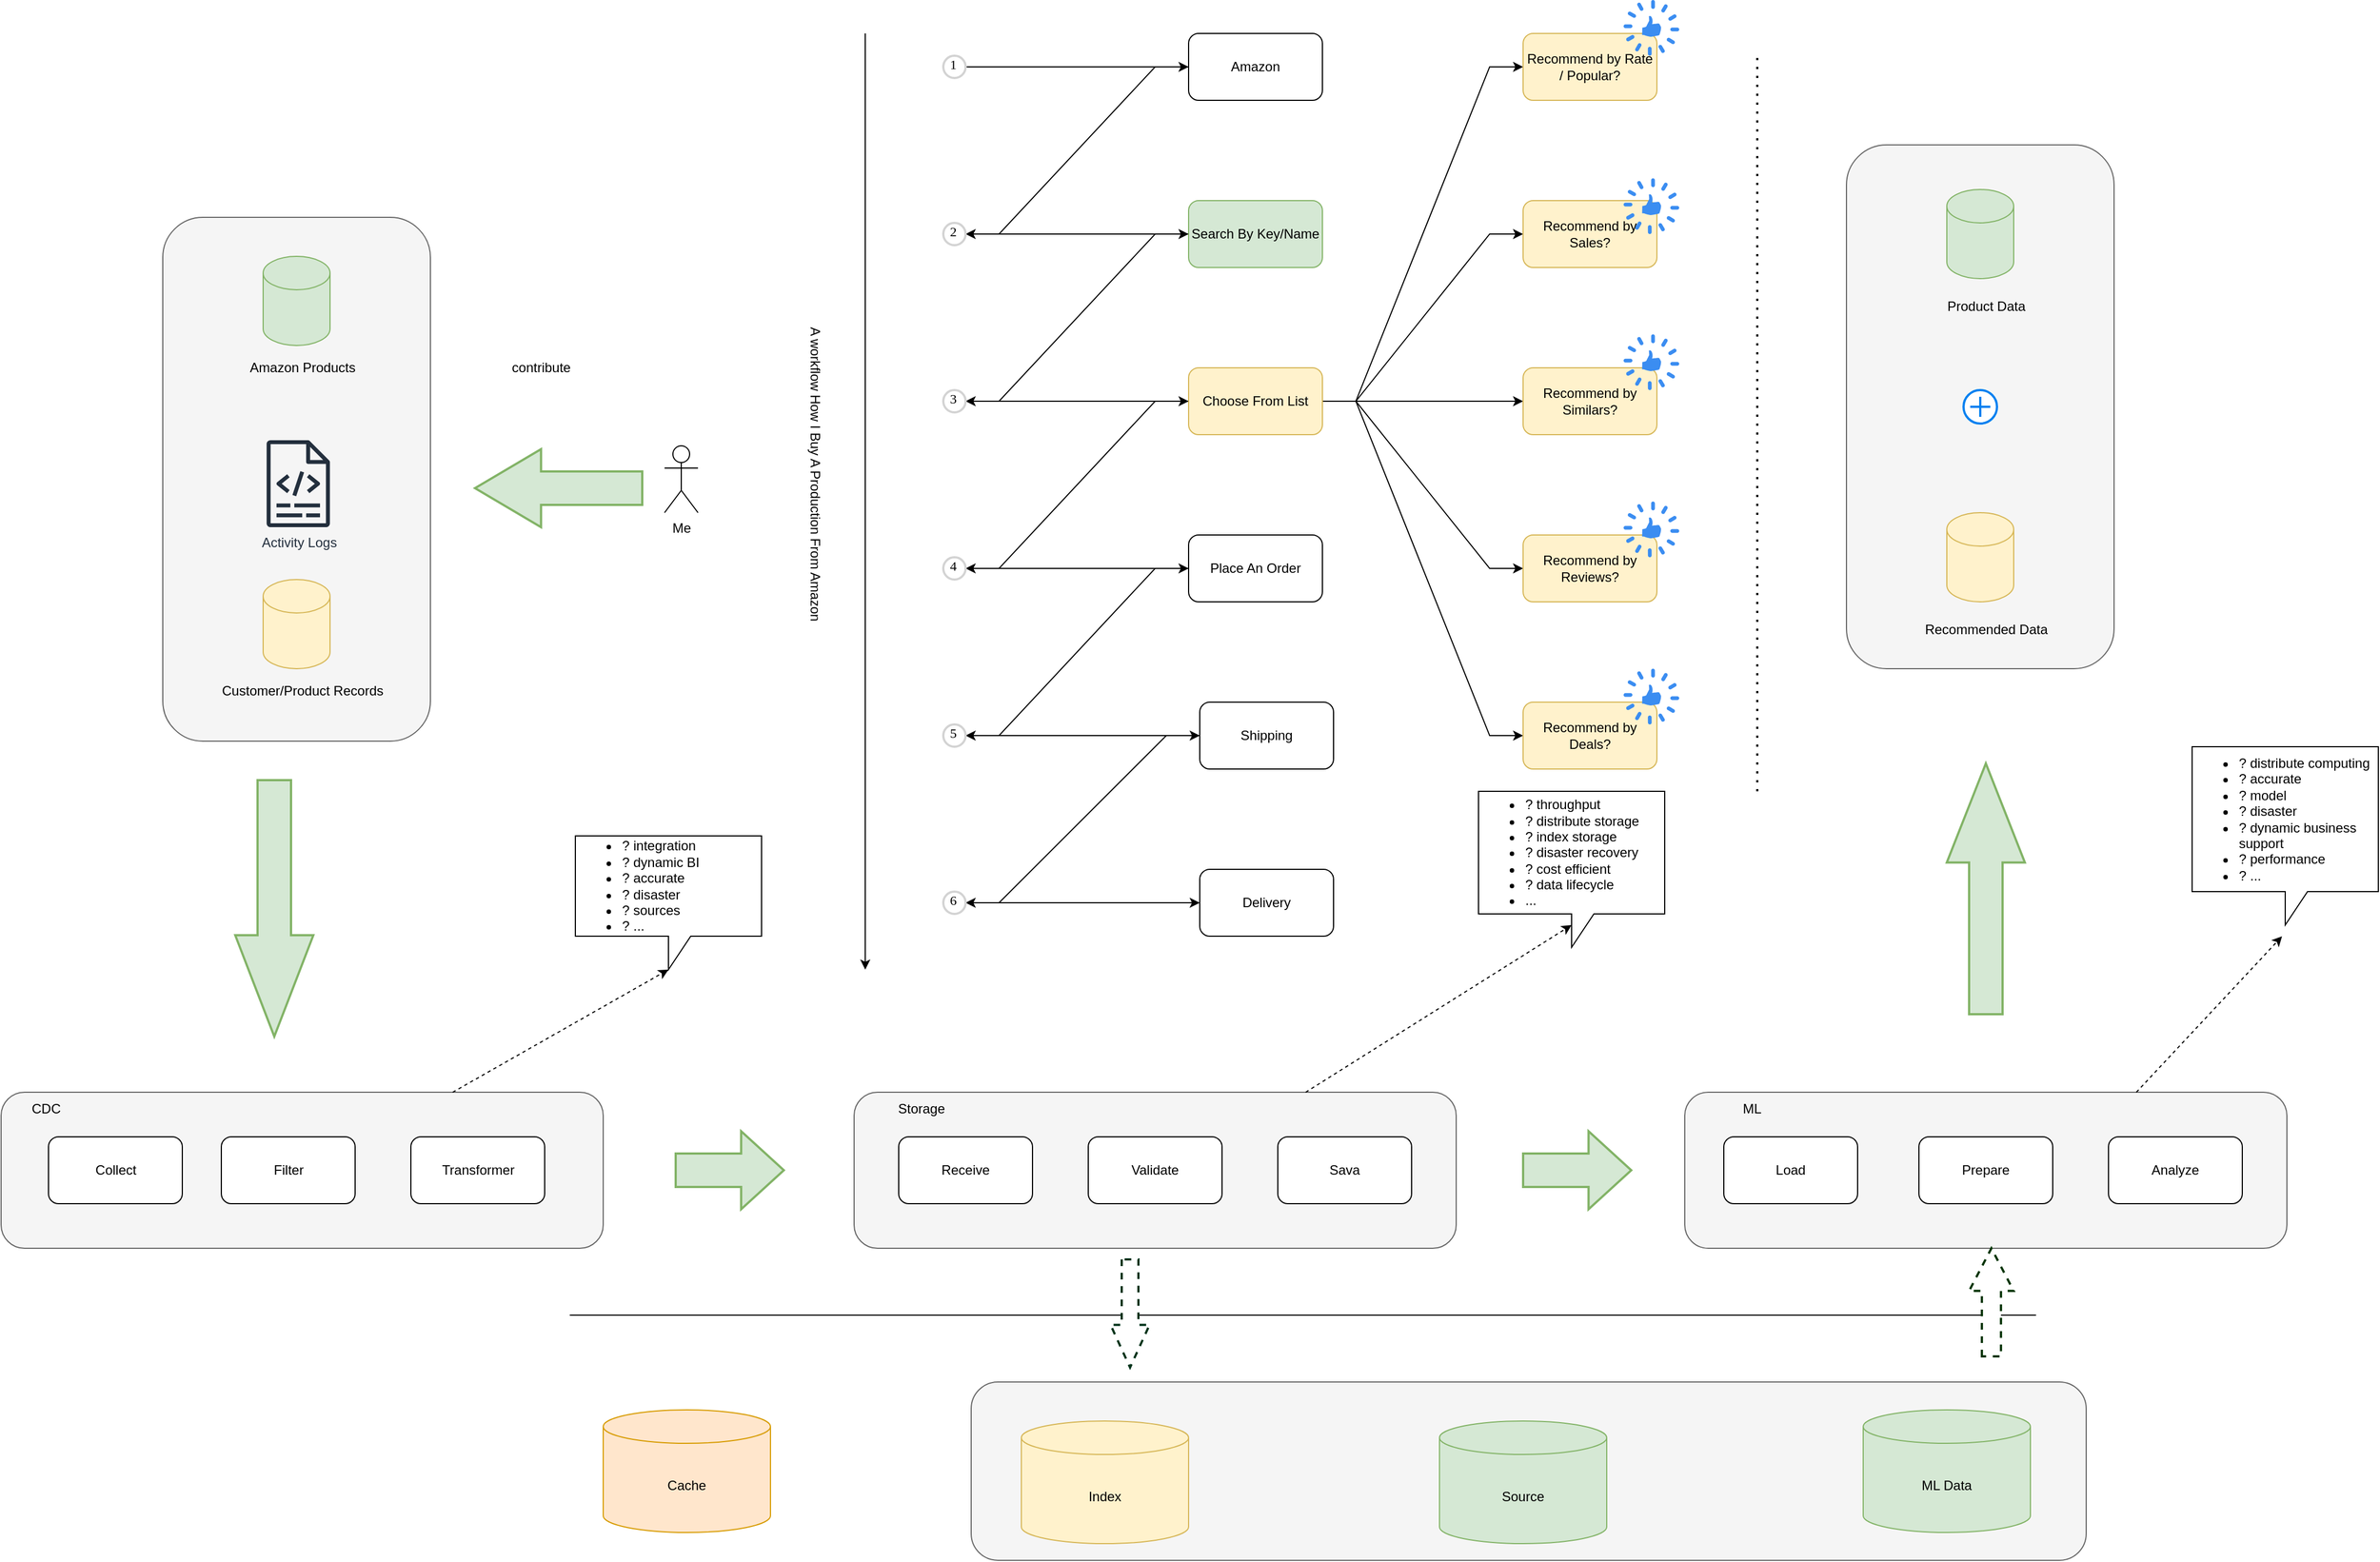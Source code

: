 <mxfile version="22.1.21" type="github">
  <diagram name="Page-1" id="lLI1vEKqlTkGyKcoubk4">
    <mxGraphModel dx="3491" dy="1026" grid="1" gridSize="10" guides="1" tooltips="1" connect="1" arrows="1" fold="1" page="1" pageScale="1" pageWidth="850" pageHeight="1100" math="0" shadow="0">
      <root>
        <mxCell id="0" />
        <mxCell id="1" parent="0" />
        <mxCell id="HYla8N4dnpUGvem4N8iF-104" value="" style="rounded=1;whiteSpace=wrap;html=1;fillColor=#f5f5f5;fontColor=#333333;strokeColor=#666666;" vertex="1" parent="1">
          <mxGeometry x="255" y="1290" width="1000" height="160" as="geometry" />
        </mxCell>
        <mxCell id="HYla8N4dnpUGvem4N8iF-80" value="" style="rounded=1;whiteSpace=wrap;html=1;fillColor=#f5f5f5;fontColor=#333333;strokeColor=#666666;" vertex="1" parent="1">
          <mxGeometry x="895" y="1030" width="540" height="140" as="geometry" />
        </mxCell>
        <mxCell id="HYla8N4dnpUGvem4N8iF-79" value="" style="rounded=1;whiteSpace=wrap;html=1;fillColor=#f5f5f5;fontColor=#333333;strokeColor=#666666;" vertex="1" parent="1">
          <mxGeometry x="150" y="1030" width="540" height="140" as="geometry" />
        </mxCell>
        <mxCell id="HYla8N4dnpUGvem4N8iF-78" value="" style="rounded=1;whiteSpace=wrap;html=1;fillColor=#f5f5f5;fontColor=#333333;strokeColor=#666666;" vertex="1" parent="1">
          <mxGeometry x="-615" y="1030" width="540" height="140" as="geometry" />
        </mxCell>
        <mxCell id="HYla8N4dnpUGvem4N8iF-69" value="" style="rounded=1;whiteSpace=wrap;html=1;fillColor=#f5f5f5;fontColor=#333333;strokeColor=#666666;" vertex="1" parent="1">
          <mxGeometry x="1040" y="180" width="240" height="470" as="geometry" />
        </mxCell>
        <mxCell id="HYla8N4dnpUGvem4N8iF-68" value="" style="rounded=1;whiteSpace=wrap;html=1;fillColor=#f5f5f5;fontColor=#333333;strokeColor=#666666;" vertex="1" parent="1">
          <mxGeometry x="-470" y="245" width="240" height="470" as="geometry" />
        </mxCell>
        <mxCell id="HYla8N4dnpUGvem4N8iF-1" value="Me" style="shape=umlActor;verticalLabelPosition=bottom;verticalAlign=top;html=1;outlineConnect=0;" vertex="1" parent="1">
          <mxGeometry x="-20" y="450" width="30" height="60" as="geometry" />
        </mxCell>
        <mxCell id="HYla8N4dnpUGvem4N8iF-18" style="edgeStyle=entityRelationEdgeStyle;rounded=0;orthogonalLoop=1;jettySize=auto;html=1;entryX=1;entryY=0.5;entryDx=0;entryDy=0;" edge="1" parent="1" source="HYla8N4dnpUGvem4N8iF-2" target="HYla8N4dnpUGvem4N8iF-11">
          <mxGeometry relative="1" as="geometry" />
        </mxCell>
        <mxCell id="HYla8N4dnpUGvem4N8iF-2" value="Amazon" style="rounded=1;whiteSpace=wrap;html=1;" vertex="1" parent="1">
          <mxGeometry x="450" y="80" width="120" height="60" as="geometry" />
        </mxCell>
        <mxCell id="HYla8N4dnpUGvem4N8iF-28" style="edgeStyle=entityRelationEdgeStyle;rounded=0;orthogonalLoop=1;jettySize=auto;html=1;entryX=1;entryY=0.5;entryDx=0;entryDy=0;" edge="1" parent="1" source="HYla8N4dnpUGvem4N8iF-3" target="HYla8N4dnpUGvem4N8iF-12">
          <mxGeometry relative="1" as="geometry" />
        </mxCell>
        <mxCell id="HYla8N4dnpUGvem4N8iF-3" value="Search By Key/Name" style="rounded=1;whiteSpace=wrap;html=1;fillColor=#d5e8d4;strokeColor=#82b366;" vertex="1" parent="1">
          <mxGeometry x="450" y="230" width="120" height="60" as="geometry" />
        </mxCell>
        <mxCell id="HYla8N4dnpUGvem4N8iF-29" style="edgeStyle=entityRelationEdgeStyle;rounded=0;orthogonalLoop=1;jettySize=auto;html=1;entryX=1;entryY=0.5;entryDx=0;entryDy=0;" edge="1" parent="1" source="HYla8N4dnpUGvem4N8iF-4" target="HYla8N4dnpUGvem4N8iF-13">
          <mxGeometry relative="1" as="geometry" />
        </mxCell>
        <mxCell id="HYla8N4dnpUGvem4N8iF-37" value="" style="edgeStyle=entityRelationEdgeStyle;rounded=0;orthogonalLoop=1;jettySize=auto;html=1;" edge="1" parent="1" source="HYla8N4dnpUGvem4N8iF-4" target="HYla8N4dnpUGvem4N8iF-36">
          <mxGeometry relative="1" as="geometry" />
        </mxCell>
        <mxCell id="HYla8N4dnpUGvem4N8iF-44" style="edgeStyle=entityRelationEdgeStyle;rounded=0;orthogonalLoop=1;jettySize=auto;html=1;" edge="1" parent="1" source="HYla8N4dnpUGvem4N8iF-4" target="HYla8N4dnpUGvem4N8iF-42">
          <mxGeometry relative="1" as="geometry" />
        </mxCell>
        <mxCell id="HYla8N4dnpUGvem4N8iF-45" style="edgeStyle=entityRelationEdgeStyle;rounded=0;orthogonalLoop=1;jettySize=auto;html=1;" edge="1" parent="1" source="HYla8N4dnpUGvem4N8iF-4" target="HYla8N4dnpUGvem4N8iF-38">
          <mxGeometry relative="1" as="geometry" />
        </mxCell>
        <mxCell id="HYla8N4dnpUGvem4N8iF-46" style="edgeStyle=entityRelationEdgeStyle;rounded=0;orthogonalLoop=1;jettySize=auto;html=1;" edge="1" parent="1" source="HYla8N4dnpUGvem4N8iF-4" target="HYla8N4dnpUGvem4N8iF-41">
          <mxGeometry relative="1" as="geometry" />
        </mxCell>
        <mxCell id="HYla8N4dnpUGvem4N8iF-47" style="edgeStyle=entityRelationEdgeStyle;rounded=0;orthogonalLoop=1;jettySize=auto;html=1;" edge="1" parent="1" source="HYla8N4dnpUGvem4N8iF-4" target="HYla8N4dnpUGvem4N8iF-43">
          <mxGeometry relative="1" as="geometry" />
        </mxCell>
        <mxCell id="HYla8N4dnpUGvem4N8iF-4" value="Choose From List" style="rounded=1;whiteSpace=wrap;html=1;fillColor=#fff2cc;strokeColor=#d6b656;" vertex="1" parent="1">
          <mxGeometry x="450" y="380" width="120" height="60" as="geometry" />
        </mxCell>
        <mxCell id="HYla8N4dnpUGvem4N8iF-24" style="edgeStyle=entityRelationEdgeStyle;rounded=0;orthogonalLoop=1;jettySize=auto;html=1;entryX=1;entryY=0.5;entryDx=0;entryDy=0;" edge="1" parent="1" source="HYla8N4dnpUGvem4N8iF-5" target="HYla8N4dnpUGvem4N8iF-14">
          <mxGeometry relative="1" as="geometry" />
        </mxCell>
        <mxCell id="HYla8N4dnpUGvem4N8iF-5" value="Place An Order" style="rounded=1;whiteSpace=wrap;html=1;" vertex="1" parent="1">
          <mxGeometry x="450" y="530" width="120" height="60" as="geometry" />
        </mxCell>
        <mxCell id="HYla8N4dnpUGvem4N8iF-26" style="edgeStyle=entityRelationEdgeStyle;rounded=0;orthogonalLoop=1;jettySize=auto;html=1;entryX=1;entryY=0.5;entryDx=0;entryDy=0;" edge="1" parent="1" source="HYla8N4dnpUGvem4N8iF-6" target="HYla8N4dnpUGvem4N8iF-15">
          <mxGeometry relative="1" as="geometry" />
        </mxCell>
        <mxCell id="HYla8N4dnpUGvem4N8iF-6" value="Shipping" style="rounded=1;whiteSpace=wrap;html=1;" vertex="1" parent="1">
          <mxGeometry x="460" y="680" width="120" height="60" as="geometry" />
        </mxCell>
        <mxCell id="HYla8N4dnpUGvem4N8iF-7" value="Delivery" style="rounded=1;whiteSpace=wrap;html=1;" vertex="1" parent="1">
          <mxGeometry x="460" y="830" width="120" height="60" as="geometry" />
        </mxCell>
        <mxCell id="HYla8N4dnpUGvem4N8iF-17" style="edgeStyle=entityRelationEdgeStyle;rounded=0;orthogonalLoop=1;jettySize=auto;html=1;entryX=0;entryY=0.5;entryDx=0;entryDy=0;" edge="1" parent="1" source="HYla8N4dnpUGvem4N8iF-8" target="HYla8N4dnpUGvem4N8iF-2">
          <mxGeometry relative="1" as="geometry" />
        </mxCell>
        <mxCell id="HYla8N4dnpUGvem4N8iF-8" value="1" style="ellipse;whiteSpace=wrap;html=1;aspect=fixed;strokeWidth=2;fontFamily=Tahoma;spacingBottom=4;spacingRight=2;strokeColor=#d3d3d3;" vertex="1" parent="1">
          <mxGeometry x="230" y="100" width="20" height="20" as="geometry" />
        </mxCell>
        <mxCell id="HYla8N4dnpUGvem4N8iF-19" style="edgeStyle=entityRelationEdgeStyle;rounded=0;orthogonalLoop=1;jettySize=auto;html=1;entryX=0;entryY=0.5;entryDx=0;entryDy=0;" edge="1" parent="1" source="HYla8N4dnpUGvem4N8iF-11" target="HYla8N4dnpUGvem4N8iF-3">
          <mxGeometry relative="1" as="geometry" />
        </mxCell>
        <mxCell id="HYla8N4dnpUGvem4N8iF-11" value="2" style="ellipse;whiteSpace=wrap;html=1;aspect=fixed;strokeWidth=2;fontFamily=Tahoma;spacingBottom=4;spacingRight=2;strokeColor=#d3d3d3;" vertex="1" parent="1">
          <mxGeometry x="230" y="250" width="20" height="20" as="geometry" />
        </mxCell>
        <mxCell id="HYla8N4dnpUGvem4N8iF-21" style="edgeStyle=entityRelationEdgeStyle;rounded=0;orthogonalLoop=1;jettySize=auto;html=1;entryX=0;entryY=0.5;entryDx=0;entryDy=0;" edge="1" parent="1" source="HYla8N4dnpUGvem4N8iF-12" target="HYla8N4dnpUGvem4N8iF-4">
          <mxGeometry relative="1" as="geometry" />
        </mxCell>
        <mxCell id="HYla8N4dnpUGvem4N8iF-12" value="3" style="ellipse;whiteSpace=wrap;html=1;aspect=fixed;strokeWidth=2;fontFamily=Tahoma;spacingBottom=4;spacingRight=2;strokeColor=#d3d3d3;" vertex="1" parent="1">
          <mxGeometry x="230" y="400" width="20" height="20" as="geometry" />
        </mxCell>
        <mxCell id="HYla8N4dnpUGvem4N8iF-23" style="edgeStyle=entityRelationEdgeStyle;rounded=0;orthogonalLoop=1;jettySize=auto;html=1;" edge="1" parent="1" source="HYla8N4dnpUGvem4N8iF-13" target="HYla8N4dnpUGvem4N8iF-5">
          <mxGeometry relative="1" as="geometry" />
        </mxCell>
        <mxCell id="HYla8N4dnpUGvem4N8iF-13" value="4" style="ellipse;whiteSpace=wrap;html=1;aspect=fixed;strokeWidth=2;fontFamily=Tahoma;spacingBottom=4;spacingRight=2;strokeColor=#d3d3d3;" vertex="1" parent="1">
          <mxGeometry x="230" y="550" width="20" height="20" as="geometry" />
        </mxCell>
        <mxCell id="HYla8N4dnpUGvem4N8iF-25" style="edgeStyle=entityRelationEdgeStyle;rounded=0;orthogonalLoop=1;jettySize=auto;html=1;entryX=0;entryY=0.5;entryDx=0;entryDy=0;" edge="1" parent="1" source="HYla8N4dnpUGvem4N8iF-14" target="HYla8N4dnpUGvem4N8iF-6">
          <mxGeometry relative="1" as="geometry" />
        </mxCell>
        <mxCell id="HYla8N4dnpUGvem4N8iF-14" value="5" style="ellipse;whiteSpace=wrap;html=1;aspect=fixed;strokeWidth=2;fontFamily=Tahoma;spacingBottom=4;spacingRight=2;strokeColor=#d3d3d3;" vertex="1" parent="1">
          <mxGeometry x="230" y="700" width="20" height="20" as="geometry" />
        </mxCell>
        <mxCell id="HYla8N4dnpUGvem4N8iF-27" style="edgeStyle=entityRelationEdgeStyle;rounded=0;orthogonalLoop=1;jettySize=auto;html=1;entryX=0;entryY=0.5;entryDx=0;entryDy=0;" edge="1" parent="1" source="HYla8N4dnpUGvem4N8iF-15" target="HYla8N4dnpUGvem4N8iF-7">
          <mxGeometry relative="1" as="geometry" />
        </mxCell>
        <mxCell id="HYla8N4dnpUGvem4N8iF-15" value="6" style="ellipse;whiteSpace=wrap;html=1;aspect=fixed;strokeWidth=2;fontFamily=Tahoma;spacingBottom=4;spacingRight=2;strokeColor=#d3d3d3;" vertex="1" parent="1">
          <mxGeometry x="230" y="850" width="20" height="20" as="geometry" />
        </mxCell>
        <mxCell id="HYla8N4dnpUGvem4N8iF-31" value="" style="endArrow=classic;html=1;rounded=0;" edge="1" parent="1">
          <mxGeometry width="50" height="50" relative="1" as="geometry">
            <mxPoint x="160" y="80" as="sourcePoint" />
            <mxPoint x="160" y="920" as="targetPoint" />
          </mxGeometry>
        </mxCell>
        <mxCell id="HYla8N4dnpUGvem4N8iF-32" value="A workflow How I Buy A Production From Amazon" style="text;html=1;align=center;verticalAlign=middle;resizable=0;points=[];autosize=1;strokeColor=none;fillColor=none;rotation=90;" vertex="1" parent="1">
          <mxGeometry x="-30" y="460" width="290" height="30" as="geometry" />
        </mxCell>
        <mxCell id="HYla8N4dnpUGvem4N8iF-36" value="Recommend by Similars?" style="rounded=1;whiteSpace=wrap;html=1;fillColor=#fff2cc;strokeColor=#d6b656;" vertex="1" parent="1">
          <mxGeometry x="750" y="380" width="120" height="60" as="geometry" />
        </mxCell>
        <mxCell id="HYla8N4dnpUGvem4N8iF-38" value="Recommend by Sales?" style="rounded=1;whiteSpace=wrap;html=1;fillColor=#fff2cc;strokeColor=#d6b656;" vertex="1" parent="1">
          <mxGeometry x="750" y="230" width="120" height="60" as="geometry" />
        </mxCell>
        <mxCell id="HYla8N4dnpUGvem4N8iF-41" value="Recommend by Reviews?" style="rounded=1;whiteSpace=wrap;html=1;fillColor=#fff2cc;strokeColor=#d6b656;" vertex="1" parent="1">
          <mxGeometry x="750" y="530" width="120" height="60" as="geometry" />
        </mxCell>
        <mxCell id="HYla8N4dnpUGvem4N8iF-42" value="Recommend by Rate / Popular?" style="rounded=1;whiteSpace=wrap;html=1;fillColor=#fff2cc;strokeColor=#d6b656;" vertex="1" parent="1">
          <mxGeometry x="750" y="80" width="120" height="60" as="geometry" />
        </mxCell>
        <mxCell id="HYla8N4dnpUGvem4N8iF-43" value="Recommend by Deals?" style="rounded=1;whiteSpace=wrap;html=1;fillColor=#fff2cc;strokeColor=#d6b656;" vertex="1" parent="1">
          <mxGeometry x="750" y="680" width="120" height="60" as="geometry" />
        </mxCell>
        <mxCell id="HYla8N4dnpUGvem4N8iF-48" value="" style="endArrow=none;dashed=1;html=1;dashPattern=1 3;strokeWidth=2;rounded=0;" edge="1" parent="1">
          <mxGeometry width="50" height="50" relative="1" as="geometry">
            <mxPoint x="960" y="760" as="sourcePoint" />
            <mxPoint x="960" y="100" as="targetPoint" />
          </mxGeometry>
        </mxCell>
        <mxCell id="HYla8N4dnpUGvem4N8iF-49" value="" style="shape=cylinder3;whiteSpace=wrap;html=1;boundedLbl=1;backgroundOutline=1;size=15;fillColor=#d5e8d4;strokeColor=#82b366;" vertex="1" parent="1">
          <mxGeometry x="1130" y="220" width="60" height="80" as="geometry" />
        </mxCell>
        <mxCell id="HYla8N4dnpUGvem4N8iF-50" value="" style="shape=cylinder3;whiteSpace=wrap;html=1;boundedLbl=1;backgroundOutline=1;size=15;fillColor=#fff2cc;strokeColor=#d6b656;" vertex="1" parent="1">
          <mxGeometry x="1130" y="510" width="60" height="80" as="geometry" />
        </mxCell>
        <mxCell id="HYla8N4dnpUGvem4N8iF-51" value="Product Data" style="text;html=1;align=center;verticalAlign=middle;resizable=0;points=[];autosize=1;strokeColor=none;fillColor=none;" vertex="1" parent="1">
          <mxGeometry x="1120" y="310" width="90" height="30" as="geometry" />
        </mxCell>
        <mxCell id="HYla8N4dnpUGvem4N8iF-52" value="Recommended Data" style="text;html=1;align=center;verticalAlign=middle;resizable=0;points=[];autosize=1;strokeColor=none;fillColor=none;" vertex="1" parent="1">
          <mxGeometry x="1100" y="600" width="130" height="30" as="geometry" />
        </mxCell>
        <mxCell id="HYla8N4dnpUGvem4N8iF-53" value="" style="html=1;verticalLabelPosition=bottom;align=center;labelBackgroundColor=#ffffff;verticalAlign=top;strokeWidth=2;strokeColor=#0080F0;shadow=0;dashed=0;shape=mxgraph.ios7.icons.add;" vertex="1" parent="1">
          <mxGeometry x="1145" y="400" width="30" height="30" as="geometry" />
        </mxCell>
        <mxCell id="HYla8N4dnpUGvem4N8iF-54" value="" style="sketch=0;html=1;aspect=fixed;strokeColor=none;shadow=0;fillColor=#3B8DF1;verticalAlign=top;labelPosition=center;verticalLabelPosition=bottom;shape=mxgraph.gcp2.thumbs_up" vertex="1" parent="1">
          <mxGeometry x="840" y="50" width="50" height="50" as="geometry" />
        </mxCell>
        <mxCell id="HYla8N4dnpUGvem4N8iF-55" value="" style="sketch=0;html=1;aspect=fixed;strokeColor=none;shadow=0;fillColor=#3B8DF1;verticalAlign=top;labelPosition=center;verticalLabelPosition=bottom;shape=mxgraph.gcp2.thumbs_up" vertex="1" parent="1">
          <mxGeometry x="840" y="350" width="50" height="50" as="geometry" />
        </mxCell>
        <mxCell id="HYla8N4dnpUGvem4N8iF-56" value="" style="sketch=0;html=1;aspect=fixed;strokeColor=none;shadow=0;fillColor=#3B8DF1;verticalAlign=top;labelPosition=center;verticalLabelPosition=bottom;shape=mxgraph.gcp2.thumbs_up" vertex="1" parent="1">
          <mxGeometry x="840" y="210" width="50" height="50" as="geometry" />
        </mxCell>
        <mxCell id="HYla8N4dnpUGvem4N8iF-57" value="" style="sketch=0;html=1;aspect=fixed;strokeColor=none;shadow=0;fillColor=#3B8DF1;verticalAlign=top;labelPosition=center;verticalLabelPosition=bottom;shape=mxgraph.gcp2.thumbs_up" vertex="1" parent="1">
          <mxGeometry x="840" y="500" width="50" height="50" as="geometry" />
        </mxCell>
        <mxCell id="HYla8N4dnpUGvem4N8iF-58" value="" style="sketch=0;html=1;aspect=fixed;strokeColor=none;shadow=0;fillColor=#3B8DF1;verticalAlign=top;labelPosition=center;verticalLabelPosition=bottom;shape=mxgraph.gcp2.thumbs_up" vertex="1" parent="1">
          <mxGeometry x="840" y="650" width="50" height="50" as="geometry" />
        </mxCell>
        <mxCell id="HYla8N4dnpUGvem4N8iF-59" value="" style="shape=cylinder3;whiteSpace=wrap;html=1;boundedLbl=1;backgroundOutline=1;size=15;fillColor=#d5e8d4;strokeColor=#82b366;" vertex="1" parent="1">
          <mxGeometry x="-380" y="280" width="60" height="80" as="geometry" />
        </mxCell>
        <mxCell id="HYla8N4dnpUGvem4N8iF-60" value="" style="shape=cylinder3;whiteSpace=wrap;html=1;boundedLbl=1;backgroundOutline=1;size=15;fillColor=#fff2cc;strokeColor=#d6b656;" vertex="1" parent="1">
          <mxGeometry x="-380" y="570" width="60" height="80" as="geometry" />
        </mxCell>
        <mxCell id="HYla8N4dnpUGvem4N8iF-61" value="Amazon Products" style="text;html=1;align=center;verticalAlign=middle;resizable=0;points=[];autosize=1;strokeColor=none;fillColor=none;" vertex="1" parent="1">
          <mxGeometry x="-405" y="365" width="120" height="30" as="geometry" />
        </mxCell>
        <mxCell id="HYla8N4dnpUGvem4N8iF-62" value="Customer/Product Records" style="text;html=1;align=center;verticalAlign=middle;resizable=0;points=[];autosize=1;strokeColor=none;fillColor=none;" vertex="1" parent="1">
          <mxGeometry x="-430" y="655" width="170" height="30" as="geometry" />
        </mxCell>
        <mxCell id="HYla8N4dnpUGvem4N8iF-66" value="contribute" style="text;html=1;align=center;verticalAlign=middle;resizable=0;points=[];autosize=1;strokeColor=none;fillColor=none;" vertex="1" parent="1">
          <mxGeometry x="-171.5" y="365" width="80" height="30" as="geometry" />
        </mxCell>
        <mxCell id="HYla8N4dnpUGvem4N8iF-67" value="Collect" style="rounded=1;whiteSpace=wrap;html=1;" vertex="1" parent="1">
          <mxGeometry x="-572.5" y="1070" width="120" height="60" as="geometry" />
        </mxCell>
        <mxCell id="HYla8N4dnpUGvem4N8iF-70" value="Filter" style="rounded=1;whiteSpace=wrap;html=1;" vertex="1" parent="1">
          <mxGeometry x="-417.5" y="1070" width="120" height="60" as="geometry" />
        </mxCell>
        <mxCell id="HYla8N4dnpUGvem4N8iF-71" value="Transformer" style="rounded=1;whiteSpace=wrap;html=1;" vertex="1" parent="1">
          <mxGeometry x="-247.5" y="1070" width="120" height="60" as="geometry" />
        </mxCell>
        <mxCell id="HYla8N4dnpUGvem4N8iF-72" value="Receive" style="rounded=1;whiteSpace=wrap;html=1;" vertex="1" parent="1">
          <mxGeometry x="190" y="1070" width="120" height="60" as="geometry" />
        </mxCell>
        <mxCell id="HYla8N4dnpUGvem4N8iF-73" value="Validate" style="rounded=1;whiteSpace=wrap;html=1;" vertex="1" parent="1">
          <mxGeometry x="360" y="1070" width="120" height="60" as="geometry" />
        </mxCell>
        <mxCell id="HYla8N4dnpUGvem4N8iF-74" value="Sava" style="rounded=1;whiteSpace=wrap;html=1;" vertex="1" parent="1">
          <mxGeometry x="530" y="1070" width="120" height="60" as="geometry" />
        </mxCell>
        <mxCell id="HYla8N4dnpUGvem4N8iF-75" value="Load" style="rounded=1;whiteSpace=wrap;html=1;" vertex="1" parent="1">
          <mxGeometry x="930" y="1070" width="120" height="60" as="geometry" />
        </mxCell>
        <mxCell id="HYla8N4dnpUGvem4N8iF-76" value="Prepare" style="rounded=1;whiteSpace=wrap;html=1;" vertex="1" parent="1">
          <mxGeometry x="1105" y="1070" width="120" height="60" as="geometry" />
        </mxCell>
        <mxCell id="HYla8N4dnpUGvem4N8iF-77" value="Analyze" style="rounded=1;whiteSpace=wrap;html=1;" vertex="1" parent="1">
          <mxGeometry x="1275" y="1070" width="120" height="60" as="geometry" />
        </mxCell>
        <mxCell id="HYla8N4dnpUGvem4N8iF-86" value="CDC" style="text;html=1;align=center;verticalAlign=middle;resizable=0;points=[];autosize=1;strokeColor=none;fillColor=none;" vertex="1" parent="1">
          <mxGeometry x="-600" y="1030" width="50" height="30" as="geometry" />
        </mxCell>
        <mxCell id="HYla8N4dnpUGvem4N8iF-87" value="Storage" style="text;html=1;align=center;verticalAlign=middle;resizable=0;points=[];autosize=1;strokeColor=none;fillColor=none;" vertex="1" parent="1">
          <mxGeometry x="175" y="1030" width="70" height="30" as="geometry" />
        </mxCell>
        <mxCell id="HYla8N4dnpUGvem4N8iF-88" value="Index" style="shape=cylinder3;whiteSpace=wrap;html=1;boundedLbl=1;backgroundOutline=1;size=15;fillColor=#fff2cc;strokeColor=#d6b656;" vertex="1" parent="1">
          <mxGeometry x="300" y="1325" width="150" height="110" as="geometry" />
        </mxCell>
        <mxCell id="HYla8N4dnpUGvem4N8iF-89" value="Source" style="shape=cylinder3;whiteSpace=wrap;html=1;boundedLbl=1;backgroundOutline=1;size=15;fillColor=#d5e8d4;strokeColor=#82b366;" vertex="1" parent="1">
          <mxGeometry x="675" y="1325" width="150" height="110" as="geometry" />
        </mxCell>
        <mxCell id="HYla8N4dnpUGvem4N8iF-90" value="ML Data" style="shape=cylinder3;whiteSpace=wrap;html=1;boundedLbl=1;backgroundOutline=1;size=15;fillColor=#d5e8d4;strokeColor=#82b366;" vertex="1" parent="1">
          <mxGeometry x="1055" y="1315" width="150" height="110" as="geometry" />
        </mxCell>
        <mxCell id="HYla8N4dnpUGvem4N8iF-97" value="" style="endArrow=none;html=1;rounded=0;" edge="1" parent="1">
          <mxGeometry width="50" height="50" relative="1" as="geometry">
            <mxPoint x="-105" y="1230" as="sourcePoint" />
            <mxPoint x="1210" y="1230" as="targetPoint" />
          </mxGeometry>
        </mxCell>
        <mxCell id="HYla8N4dnpUGvem4N8iF-100" value="Cache" style="shape=cylinder3;whiteSpace=wrap;html=1;boundedLbl=1;backgroundOutline=1;size=15;fillColor=#ffe6cc;strokeColor=#d79b00;" vertex="1" parent="1">
          <mxGeometry x="-75" y="1315" width="150" height="110" as="geometry" />
        </mxCell>
        <mxCell id="HYla8N4dnpUGvem4N8iF-101" value="Activity Logs" style="sketch=0;outlineConnect=0;fontColor=#232F3E;gradientColor=none;fillColor=#232F3D;strokeColor=none;dashed=0;verticalLabelPosition=bottom;verticalAlign=top;align=center;html=1;fontSize=12;fontStyle=0;aspect=fixed;pointerEvents=1;shape=mxgraph.aws4.logs;" vertex="1" parent="1">
          <mxGeometry x="-377" y="445" width="57" height="78" as="geometry" />
        </mxCell>
        <mxCell id="HYla8N4dnpUGvem4N8iF-105" value="ML" style="text;html=1;align=center;verticalAlign=middle;resizable=0;points=[];autosize=1;strokeColor=none;fillColor=none;" vertex="1" parent="1">
          <mxGeometry x="935" y="1030" width="40" height="30" as="geometry" />
        </mxCell>
        <mxCell id="HYla8N4dnpUGvem4N8iF-106" value="&lt;ul&gt;&lt;li&gt;? integration&lt;/li&gt;&lt;li&gt;? dynamic BI&lt;/li&gt;&lt;li&gt;? accurate&lt;/li&gt;&lt;li&gt;? disaster&lt;/li&gt;&lt;li&gt;? sources&lt;/li&gt;&lt;li&gt;? ...&lt;/li&gt;&lt;/ul&gt;" style="shape=callout;whiteSpace=wrap;html=1;perimeter=calloutPerimeter;align=left;" vertex="1" parent="1">
          <mxGeometry x="-100" y="800" width="167" height="120" as="geometry" />
        </mxCell>
        <mxCell id="HYla8N4dnpUGvem4N8iF-107" style="rounded=0;orthogonalLoop=1;jettySize=auto;html=1;exitX=0.75;exitY=0;exitDx=0;exitDy=0;entryX=0;entryY=0;entryDx=83.5;entryDy=120;entryPerimeter=0;dashed=1;" edge="1" parent="1" source="HYla8N4dnpUGvem4N8iF-78" target="HYla8N4dnpUGvem4N8iF-106">
          <mxGeometry relative="1" as="geometry" />
        </mxCell>
        <mxCell id="HYla8N4dnpUGvem4N8iF-108" value="&lt;ul&gt;&lt;li&gt;? throughput&lt;/li&gt;&lt;li&gt;? distribute storage&lt;/li&gt;&lt;li&gt;? index storage&lt;/li&gt;&lt;li&gt;? disaster recovery&lt;/li&gt;&lt;li&gt;? cost efficient&lt;/li&gt;&lt;li&gt;? data lifecycle&lt;/li&gt;&lt;li&gt;...&lt;/li&gt;&lt;/ul&gt;" style="shape=callout;whiteSpace=wrap;html=1;perimeter=calloutPerimeter;align=left;" vertex="1" parent="1">
          <mxGeometry x="710" y="760" width="167" height="140" as="geometry" />
        </mxCell>
        <mxCell id="HYla8N4dnpUGvem4N8iF-109" style="rounded=0;orthogonalLoop=1;jettySize=auto;html=1;exitX=0.75;exitY=0;exitDx=0;exitDy=0;entryX=0;entryY=0;entryDx=83.5;entryDy=120;entryPerimeter=0;dashed=1;" edge="1" parent="1" source="HYla8N4dnpUGvem4N8iF-79" target="HYla8N4dnpUGvem4N8iF-108">
          <mxGeometry relative="1" as="geometry" />
        </mxCell>
        <mxCell id="HYla8N4dnpUGvem4N8iF-110" value="&lt;ul&gt;&lt;li&gt;? distribute computing&lt;/li&gt;&lt;li&gt;? accurate&lt;/li&gt;&lt;li&gt;? model&lt;/li&gt;&lt;li&gt;? disaster&lt;/li&gt;&lt;li&gt;? dynamic business support&lt;/li&gt;&lt;li&gt;? performance&lt;/li&gt;&lt;li&gt;? ...&lt;/li&gt;&lt;/ul&gt;" style="shape=callout;whiteSpace=wrap;html=1;perimeter=calloutPerimeter;align=left;" vertex="1" parent="1">
          <mxGeometry x="1350" y="720" width="167" height="160" as="geometry" />
        </mxCell>
        <mxCell id="HYla8N4dnpUGvem4N8iF-111" style="rounded=0;orthogonalLoop=1;jettySize=auto;html=1;exitX=0.75;exitY=0;exitDx=0;exitDy=0;entryX=0.483;entryY=1.063;entryDx=0;entryDy=0;entryPerimeter=0;dashed=1;" edge="1" parent="1" source="HYla8N4dnpUGvem4N8iF-80" target="HYla8N4dnpUGvem4N8iF-110">
          <mxGeometry relative="1" as="geometry" />
        </mxCell>
        <mxCell id="HYla8N4dnpUGvem4N8iF-112" value="" style="shape=mxgraph.arrows.arrow_left;html=1;verticalLabelPosition=bottom;verticalAlign=top;strokeWidth=2;strokeColor=#82b366;fillColor=#d5e8d4;" vertex="1" parent="1">
          <mxGeometry x="-190" y="453" width="150" height="70" as="geometry" />
        </mxCell>
        <mxCell id="HYla8N4dnpUGvem4N8iF-113" value="" style="shape=mxgraph.arrows.arrow_down;html=1;verticalLabelPosition=bottom;verticalAlign=top;strokeWidth=2;strokeColor=#82b366;fillColor=#d5e8d4;" vertex="1" parent="1">
          <mxGeometry x="-405" y="750" width="70" height="230" as="geometry" />
        </mxCell>
        <mxCell id="HYla8N4dnpUGvem4N8iF-114" value="" style="shape=mxgraph.arrows.arrow_right;html=1;verticalLabelPosition=bottom;verticalAlign=top;strokeWidth=2;strokeColor=#82b366;fillColor=#d5e8d4;" vertex="1" parent="1">
          <mxGeometry x="-10" y="1065" width="97" height="70" as="geometry" />
        </mxCell>
        <mxCell id="HYla8N4dnpUGvem4N8iF-115" value="" style="shape=mxgraph.arrows.arrow_right;html=1;verticalLabelPosition=bottom;verticalAlign=top;strokeWidth=2;strokeColor=#82b366;fillColor=#d5e8d4;" vertex="1" parent="1">
          <mxGeometry x="750" y="1065" width="97" height="70" as="geometry" />
        </mxCell>
        <mxCell id="HYla8N4dnpUGvem4N8iF-116" value="" style="shape=mxgraph.arrows.arrow_up;html=1;verticalLabelPosition=bottom;verticalAlign=top;strokeWidth=2;strokeColor=#82b366;fillColor=#d5e8d4;" vertex="1" parent="1">
          <mxGeometry x="1130" y="735" width="70" height="225" as="geometry" />
        </mxCell>
        <mxCell id="HYla8N4dnpUGvem4N8iF-117" value="" style="shape=mxgraph.arrows.arrow_down;html=1;verticalLabelPosition=bottom;verticalAlign=top;strokeWidth=2;strokeColor=#00331A;dashed=1;" vertex="1" parent="1">
          <mxGeometry x="380" y="1180" width="35" height="97" as="geometry" />
        </mxCell>
        <mxCell id="HYla8N4dnpUGvem4N8iF-118" value="" style="shape=mxgraph.arrows.arrow_up;html=1;verticalLabelPosition=bottom;verticalAlign=top;strokeWidth=2;strokeColor=#003300;dashed=1;" vertex="1" parent="1">
          <mxGeometry x="1150" y="1170" width="40" height="97" as="geometry" />
        </mxCell>
      </root>
    </mxGraphModel>
  </diagram>
</mxfile>
